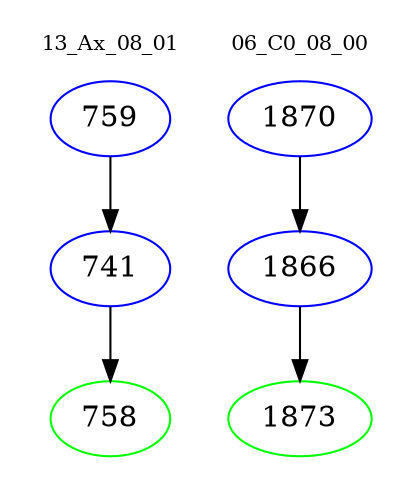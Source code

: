 digraph{
subgraph cluster_0 {
color = white
label = "13_Ax_08_01";
fontsize=10;
T0_759 [label="759", color="blue"]
T0_759 -> T0_741 [color="black"]
T0_741 [label="741", color="blue"]
T0_741 -> T0_758 [color="black"]
T0_758 [label="758", color="green"]
}
subgraph cluster_1 {
color = white
label = "06_C0_08_00";
fontsize=10;
T1_1870 [label="1870", color="blue"]
T1_1870 -> T1_1866 [color="black"]
T1_1866 [label="1866", color="blue"]
T1_1866 -> T1_1873 [color="black"]
T1_1873 [label="1873", color="green"]
}
}
